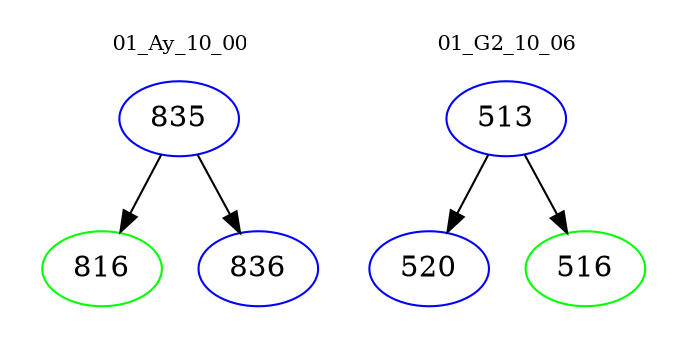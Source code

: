 digraph{
subgraph cluster_0 {
color = white
label = "01_Ay_10_00";
fontsize=10;
T0_835 [label="835", color="blue"]
T0_835 -> T0_816 [color="black"]
T0_816 [label="816", color="green"]
T0_835 -> T0_836 [color="black"]
T0_836 [label="836", color="blue"]
}
subgraph cluster_1 {
color = white
label = "01_G2_10_06";
fontsize=10;
T1_513 [label="513", color="blue"]
T1_513 -> T1_520 [color="black"]
T1_520 [label="520", color="blue"]
T1_513 -> T1_516 [color="black"]
T1_516 [label="516", color="green"]
}
}
